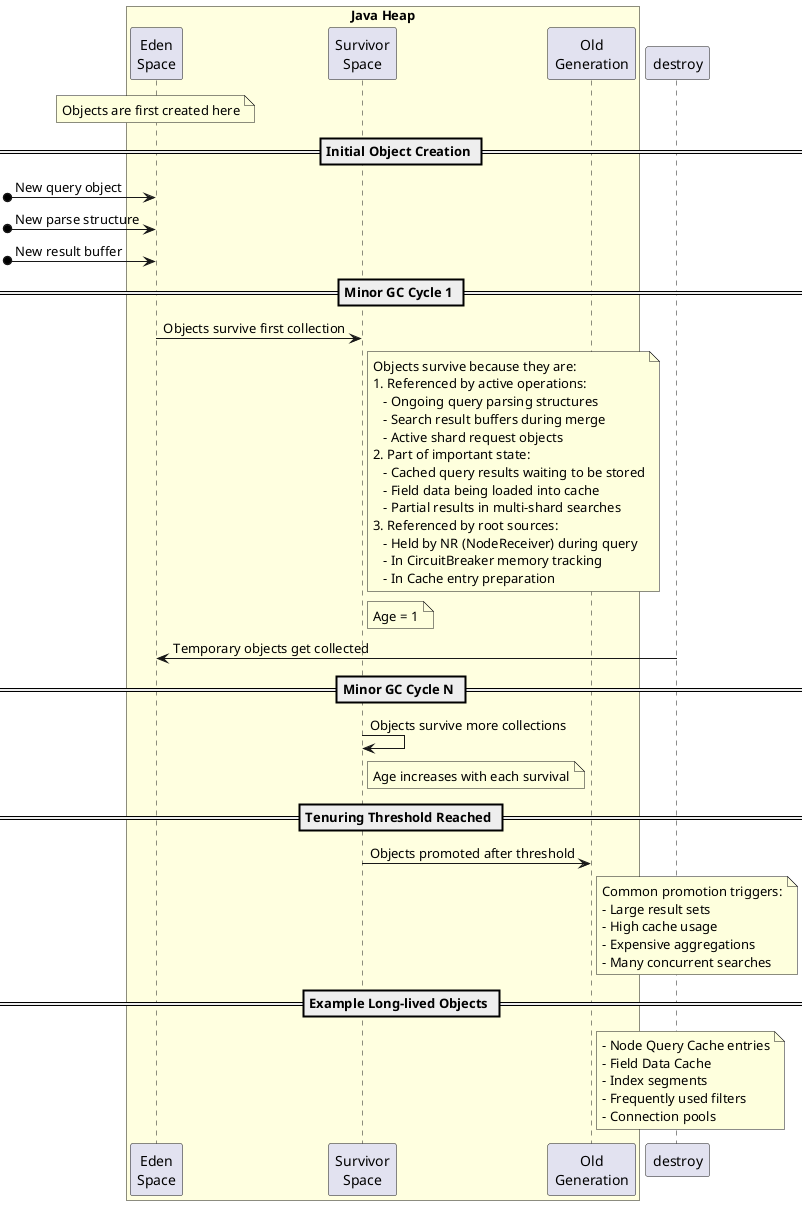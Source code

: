 @startuml
box "Java Heap" #LightYellow
    participant "Eden\nSpace" as Eden
    participant "Survivor\nSpace" as Survivor
    participant "Old\nGeneration" as Old
end box

note over Eden: Objects are first created here

== Initial Object Creation ==
[o-> Eden: New query object
[o-> Eden: New parse structure
[o-> Eden: New result buffer

== Minor GC Cycle 1 ==
Eden -> Survivor: Objects survive first collection
note right of Survivor
  Objects survive because they are:
  1. Referenced by active operations:
     - Ongoing query parsing structures
     - Search result buffers during merge
     - Active shard request objects
  2. Part of important state:
     - Cached query results waiting to be stored
     - Field data being loaded into cache
     - Partial results in multi-shard searches
  3. Referenced by root sources:
     - Held by NR (NodeReceiver) during query
     - In CircuitBreaker memory tracking
     - In Cache entry preparation
end note
note right of Survivor: Age = 1
destroy -> Eden: Temporary objects get collected

== Minor GC Cycle N ==
Survivor -> Survivor: Objects survive more collections
note right of Survivor: Age increases with each survival

== Tenuring Threshold Reached ==
Survivor -> Old: Objects promoted after threshold
note right of Old
  Common promotion triggers:
  - Large result sets
  - High cache usage
  - Expensive aggregations
  - Many concurrent searches
end note

== Example Long-lived Objects ==
note right of Old
  - Node Query Cache entries
  - Field Data Cache
  - Index segments
  - Frequently used filters
  - Connection pools
end note

@enduml